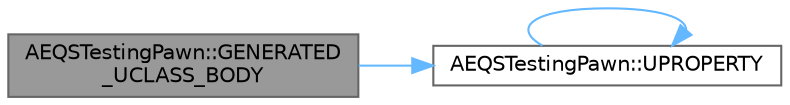 digraph "AEQSTestingPawn::GENERATED_UCLASS_BODY"
{
 // INTERACTIVE_SVG=YES
 // LATEX_PDF_SIZE
  bgcolor="transparent";
  edge [fontname=Helvetica,fontsize=10,labelfontname=Helvetica,labelfontsize=10];
  node [fontname=Helvetica,fontsize=10,shape=box,height=0.2,width=0.4];
  rankdir="LR";
  Node1 [id="Node000001",label="AEQSTestingPawn::GENERATED\l_UCLASS_BODY",height=0.2,width=0.4,color="gray40", fillcolor="grey60", style="filled", fontcolor="black",tooltip=" "];
  Node1 -> Node2 [id="edge1_Node000001_Node000002",color="steelblue1",style="solid",tooltip=" "];
  Node2 [id="Node000002",label="AEQSTestingPawn::UPROPERTY",height=0.2,width=0.4,color="grey40", fillcolor="white", style="filled",URL="$d3/d82/classAEQSTestingPawn.html#a8d99b916347360ebf0c4bb69f4a65280",tooltip=" "];
  Node2 -> Node2 [id="edge2_Node000002_Node000002",color="steelblue1",style="solid",tooltip=" "];
}
